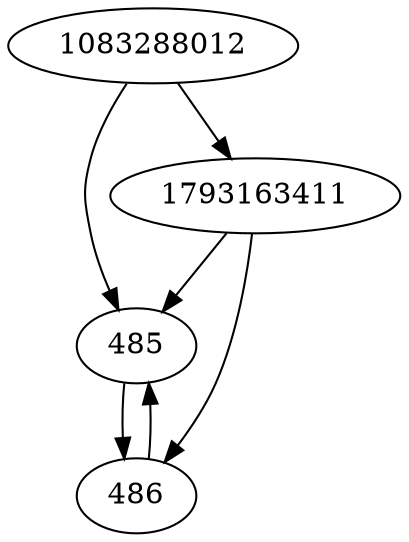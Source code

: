 strict digraph  {
1793163411;
1083288012;
485;
486;
1793163411 -> 486;
1793163411 -> 485;
1083288012 -> 1793163411;
1083288012 -> 485;
485 -> 486;
486 -> 485;
}
